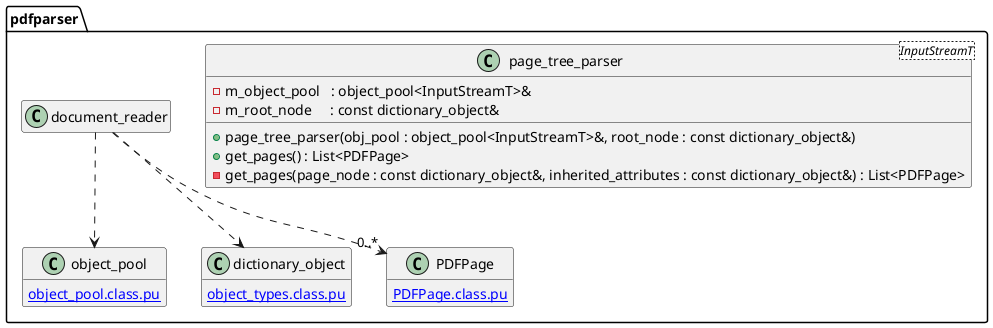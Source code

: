 @startuml page_tree_parser
hide empty members
namespace pdfparser {
class page_tree_parser<InputStreamT> {
	-m_object_pool   : object_pool<InputStreamT>&
	-m_root_node     : const dictionary_object&

	+page_tree_parser(obj_pool : object_pool<InputStreamT>&, root_node : const dictionary_object&)
	+get_pages() : List<PDFPage>
	-get_pages(page_node : const dictionary_object&, inherited_attributes : const dictionary_object&) : List<PDFPage>
}
document_reader ..> object_pool
document_reader ..> dictionary_object 
document_reader ..> "0..*" PDFPage

class object_pool {
	[[object_pool.class.pu]]
}
class dictionary_object {
	[[object_types.class.pu]]
}
class PDFPage {
	[[PDFPage.class.pu]]
}
@enduml
